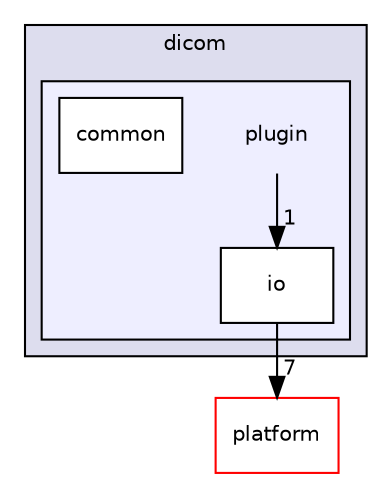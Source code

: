 digraph "medicalimagingexplorer/dicom/plugin" {
  compound=true
  node [ fontsize="10", fontname="Helvetica"];
  edge [ labelfontsize="10", labelfontname="Helvetica"];
  subgraph clusterdir_113113bace679741ce1812b174716f2e {
    graph [ bgcolor="#ddddee", pencolor="black", label="dicom" fontname="Helvetica", fontsize="10", URL="dir_113113bace679741ce1812b174716f2e.html"]
  subgraph clusterdir_f6f58e60e7a1d2d3885bbad52fe7d565 {
    graph [ bgcolor="#eeeeff", pencolor="black", label="" URL="dir_f6f58e60e7a1d2d3885bbad52fe7d565.html"];
    dir_f6f58e60e7a1d2d3885bbad52fe7d565 [shape=plaintext label="plugin"];
  dir_32e3894d649f8f3068990b1b8896f817 [shape=box label="common" fillcolor="white" style="filled" URL="dir_32e3894d649f8f3068990b1b8896f817.html"];
  dir_93cfcdd8ff03f91a11d786eab31948fd [shape=box label="io" fillcolor="white" style="filled" URL="dir_93cfcdd8ff03f91a11d786eab31948fd.html"];
  }
  }
  dir_c5a52a81292cf9a5167198f4f346d6d9 [shape=box label="platform" fillcolor="white" style="filled" color="red" URL="dir_c5a52a81292cf9a5167198f4f346d6d9.html"];
  dir_f6f58e60e7a1d2d3885bbad52fe7d565->dir_93cfcdd8ff03f91a11d786eab31948fd [headlabel="1", labeldistance=1.5 headhref="dir_000057_000058.html"];
  dir_93cfcdd8ff03f91a11d786eab31948fd->dir_c5a52a81292cf9a5167198f4f346d6d9 [headlabel="7", labeldistance=1.5 headhref="dir_000058_000059.html"];
}
